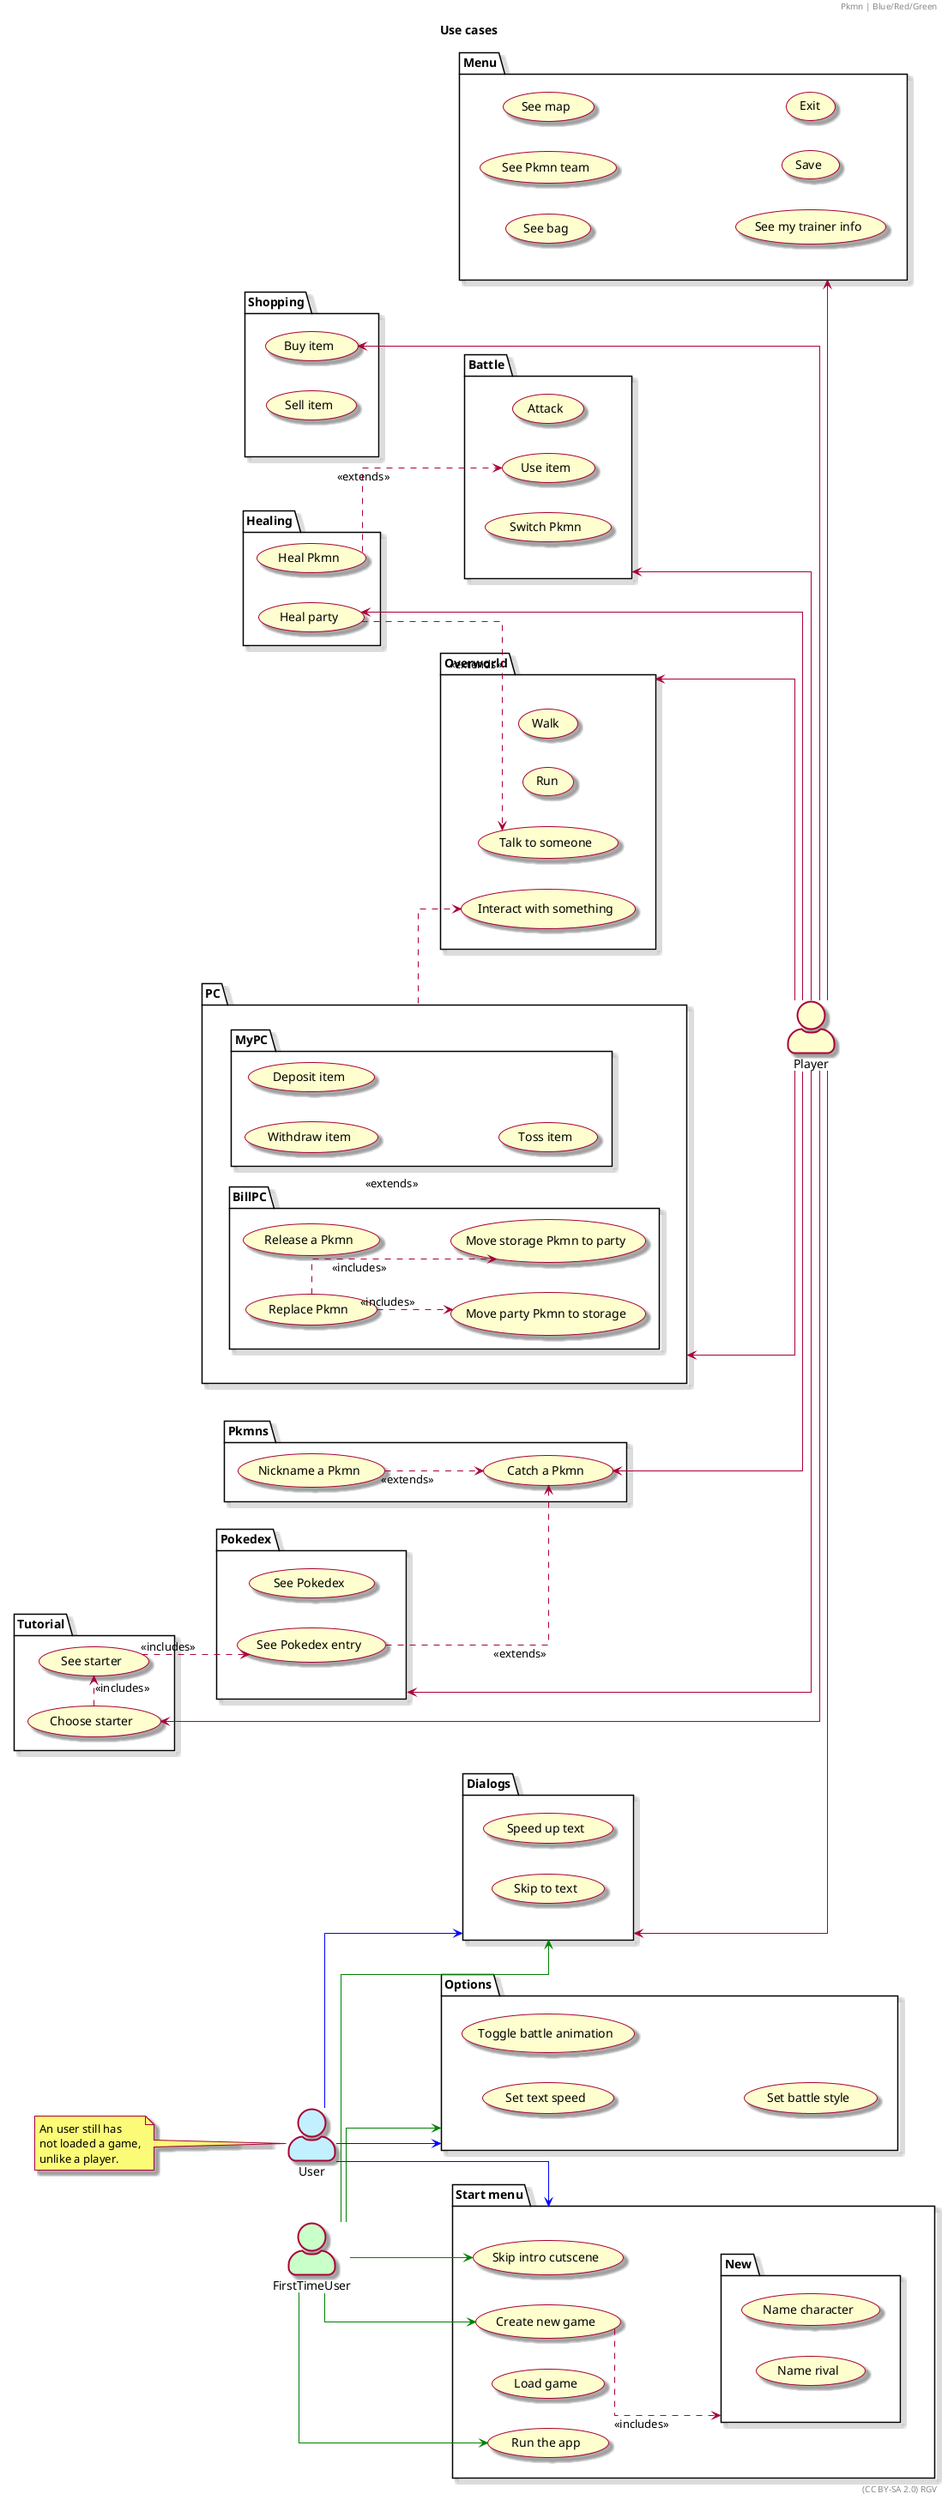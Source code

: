 @startuml
@startuml
skin rose
skinparam actorstyle awesome
left to right direction

title Use cases
header Pkmn | Blue/Red/Green
right footer (CC BY-SA 2.0) RGV
skinparam linetype ortho

actor FirstTimeUser #technology
actor User #application
actor Player

note left of User : An user still has\nnot loaded a game,\nunlike a player.

package "Start menu" as Start{
    (Run the app)
    (Skip intro cutscene)
    (Load game)
    (Create new game)
    
    (Create new game) ..> New : <<includes>>
}

FirstTimeUser --> (Run the app) #green
FirstTimeUser --> (Skip intro cutscene) #green
FirstTimeUser --> (Create new game) #green

User --> Start #blue

package "New game" as New{
    (Name character)
    (Name rival)
}

package Options{
    (Set text speed)
    (Toggle battle animation)
    (Set battle style)
}

FirstTimeUser --> Options #green
User --> Options #blue

package Overworld{
    (Walk)
    'what about stairs, teleports...?
    (Run)
    (Talk to someone)
    (Interact with something)
}

Player -u-> Overworld
Player -u-> Menu

package Dialogs{
    (Speed up text)
    (Skip to text)
}

Player -u-> Dialogs
User --> Dialogs #blue
FirstTimeUser --> Dialogs #green

package Menu{
    (See bag)
    (See Pkmn team)
    (See map)
    (See my trainer info)
    (Save)
    (Exit)
}

package Shopping{
    (Buy item)
    (Sell item)
}

Player -u-> (Buy item)

package Pokedex{
    (See Pokedex)
    (See Pokedex entry)
}

Player -u-> Pokedex

package PC{
    package MyPC{
        (Withdraw item)
        (Deposit item)
        (Toss item)
        PC ..> (Interact with something) : <<extends>>
    }
    package BillPC{
        (Release a Pkmn)
        
        (Replace Pkmn)
        (Move party Pkmn to storage)
        (Move storage Pkmn to party)
        (Replace Pkmn) ..> (Move party Pkmn to storage) : <<includes>>
        (Replace Pkmn) ..> (Move storage Pkmn to party) : <<includes>>
    }
}

Player -u-> PC

package Tutorial{
    (See starter)
    (Choose starter)
    
    (See starter) ..> (See Pokedex entry) : <<includes>>
    (Choose starter) .> (See starter) : <<includes>>
}

Player -u-> (Choose starter)

package Pkmns{
    (Nickname a Pkmn)
    (Catch a Pkmn)
    
    (Nickname a Pkmn) ..> (Catch a Pkmn) : <<extends>>
    (See Pokedex entry) ..> (Catch a Pkmn) : <<extends>>
}

Player -u-> (Catch a Pkmn)

package Battle{
    (Attack)
    (Use item)
    (Switch Pkmn)
    (Run)
}

Player -u-> Battle

package Healing{
    (Heal Pkmn)
    (Heal Pkmn) ..> (Use item) : <<extends>>
    (Heal party)
    (Heal party) ..> (Talk to someone) : <<extends>>
}

Player -u-> (Heal party)

''''' arrangement tweaks
Shopping .. Overworld #transparent

@enduml